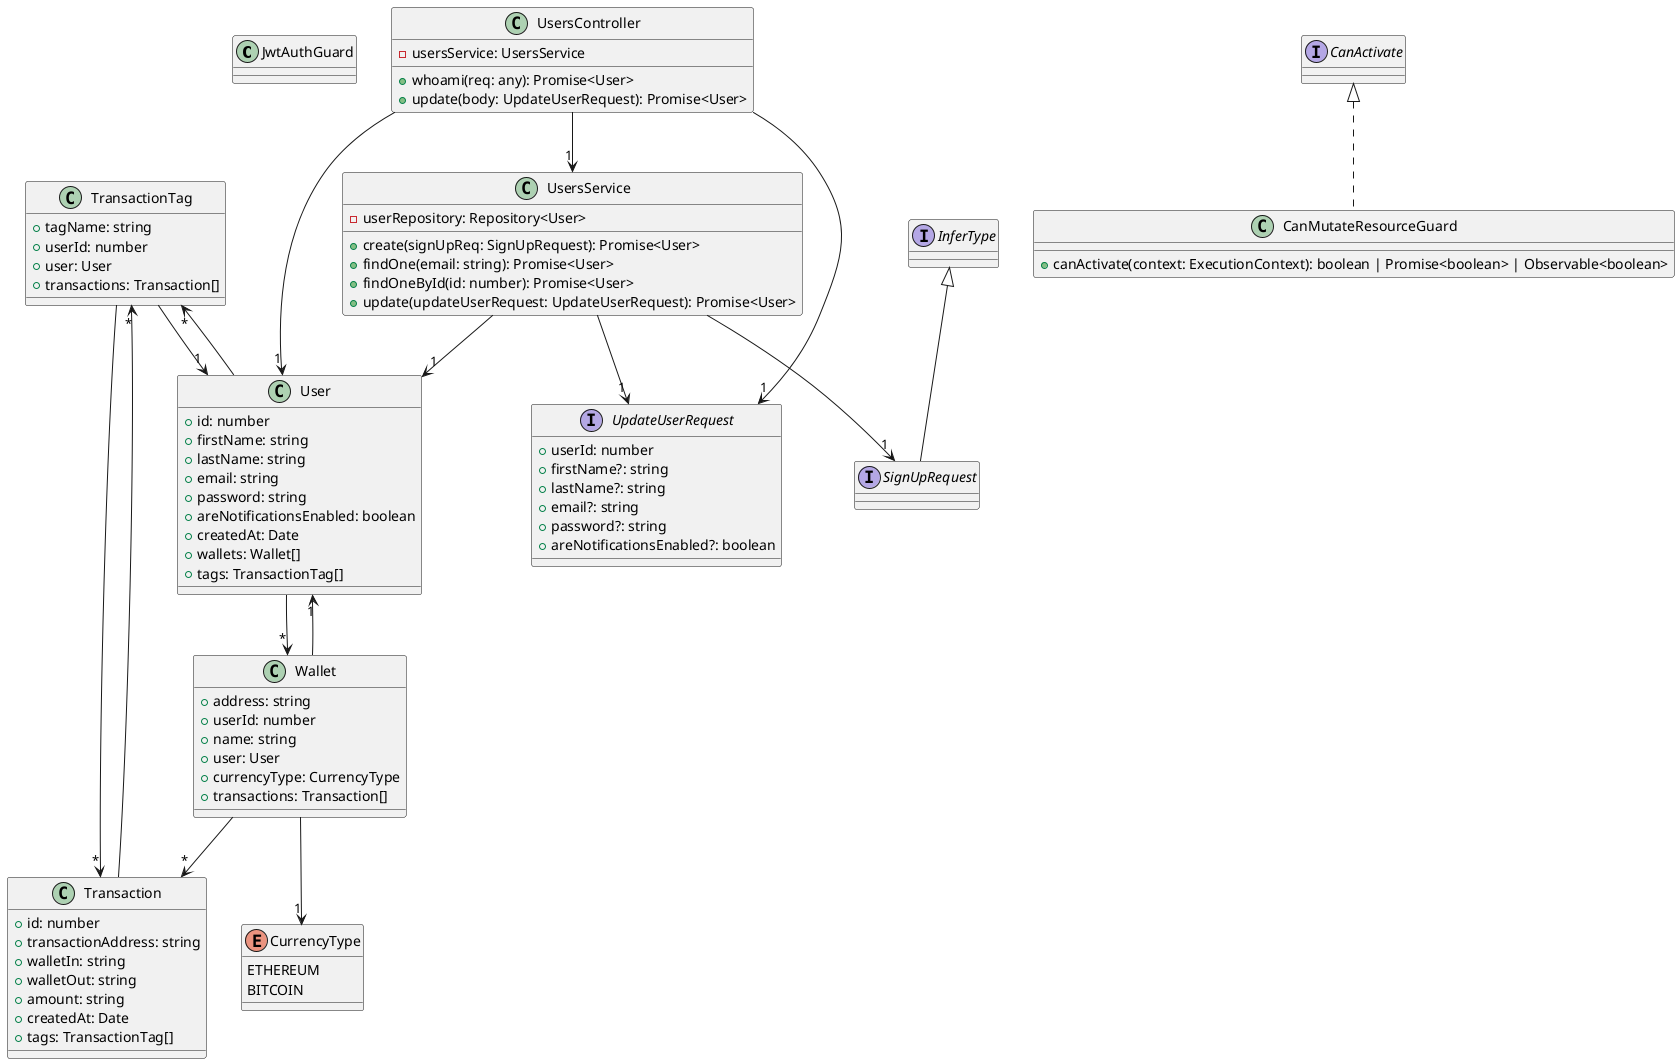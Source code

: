 @startuml
class JwtAuthGuard
class TransactionTag {
    +tagName: string
    +userId: number
    +user: User
    +transactions: Transaction[]
}
class Transaction {
    +id: number
    +transactionAddress: string
    +walletIn: string
    +walletOut: string
    +amount: string
    +createdAt: Date
    +tags: TransactionTag[]
}
enum CurrencyType {
    ETHEREUM
    BITCOIN
}
class Wallet {
    +address: string
    +userId: number
    +name: string
    +user: User
    +currencyType: CurrencyType
    +transactions: Transaction[]
}
class User {
    +id: number
    +firstName: string
    +lastName: string
    +email: string
    +password: string
    +areNotificationsEnabled: boolean
    +createdAt: Date
    +wallets: Wallet[]
    +tags: TransactionTag[]
}
interface SignUpRequest extends InferType
interface UpdateUserRequest {
    +userId: number
    +firstName?: string
    +lastName?: string
    +email?: string
    +password?: string
    +areNotificationsEnabled?: boolean
}
class UsersService {
    -userRepository: Repository<User>
    +create(signUpReq: SignUpRequest): Promise<User>
    +findOne(email: string): Promise<User>
    +findOneById(id: number): Promise<User>
    +update(updateUserRequest: UpdateUserRequest): Promise<User>
}
class CanMutateResourceGuard implements CanActivate {
    +canActivate(context: ExecutionContext): boolean | Promise<boolean> | Observable<boolean>
}
class UsersController {
    -usersService: UsersService
    +whoami(req: any): Promise<User>
    +update(body: UpdateUserRequest): Promise<User>
}
TransactionTag --> "1" User
TransactionTag --> "*" Transaction
Transaction --> "*" TransactionTag
Wallet --> "1" User
Wallet --> "1" CurrencyType
Wallet --> "*" Transaction
User --> "*" Wallet
User --> "*" TransactionTag
UsersService --> "1" User
UsersService --> "1" SignUpRequest
UsersService --> "1" UpdateUserRequest
UsersController --> "1" UsersService
UsersController --> "1" User
UsersController --> "1" UpdateUserRequest
@enduml